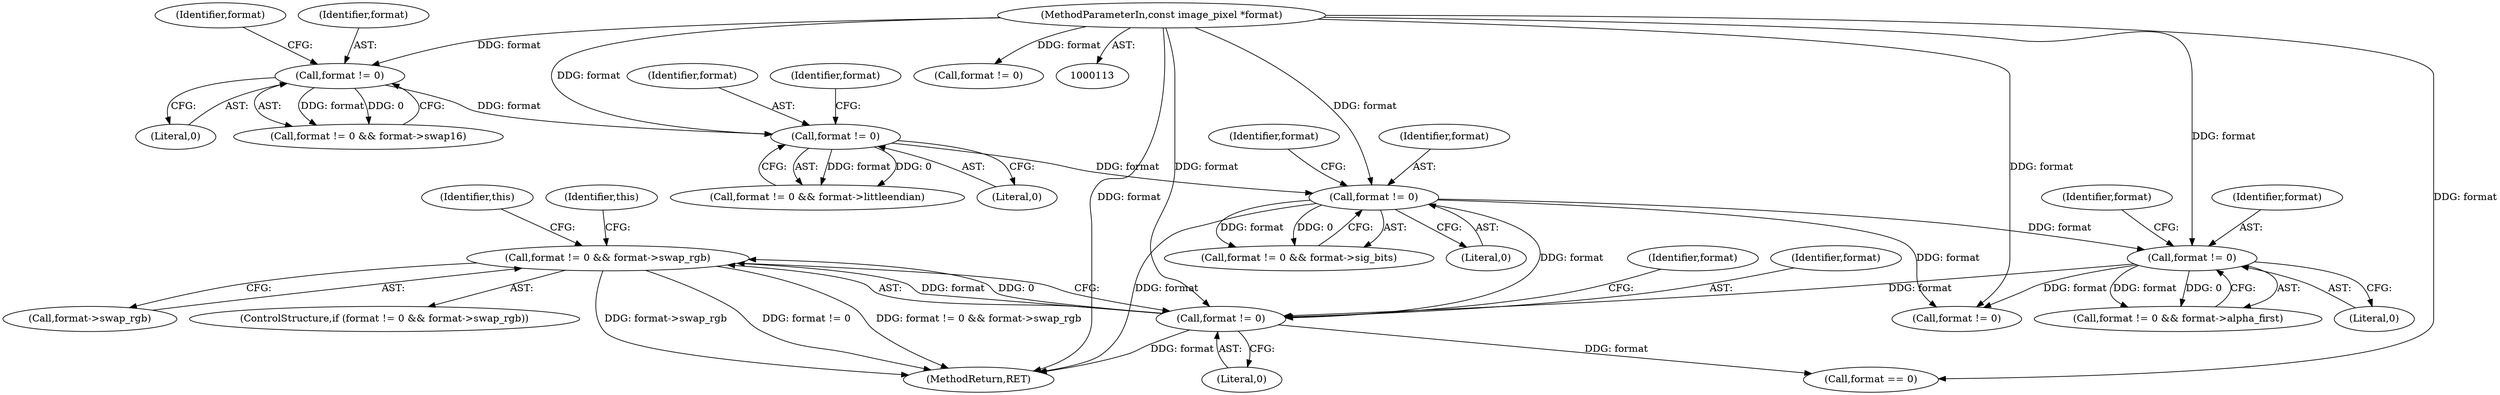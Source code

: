 digraph "0_Android_9d4853418ab2f754c2b63e091c29c5529b8b86ca_51@pointer" {
"1000343" [label="(Call,format != 0 && format->swap_rgb)"];
"1000344" [label="(Call,format != 0)"];
"1000283" [label="(Call,format != 0)"];
"1000165" [label="(Call,format != 0)"];
"1000155" [label="(Call,format != 0)"];
"1000145" [label="(Call,format != 0)"];
"1000120" [label="(MethodParameterIn,const image_pixel *format)"];
"1000157" [label="(Literal,0)"];
"1000154" [label="(Call,format != 0 && format->littleendian)"];
"1000344" [label="(Call,format != 0)"];
"1000283" [label="(Call,format != 0)"];
"1000282" [label="(Call,format != 0 && format->alpha_first)"];
"1000348" [label="(Identifier,format)"];
"1000412" [label="(Call,format == 0)"];
"1000156" [label="(Identifier,format)"];
"1000155" [label="(Call,format != 0)"];
"1000346" [label="(Literal,0)"];
"1000284" [label="(Identifier,format)"];
"1000164" [label="(Call,format != 0 && format->sig_bits)"];
"1000147" [label="(Literal,0)"];
"1000347" [label="(Call,format->swap_rgb)"];
"1000169" [label="(Identifier,format)"];
"1000165" [label="(Call,format != 0)"];
"1000366" [label="(Identifier,this)"];
"1000287" [label="(Identifier,format)"];
"1000145" [label="(Call,format != 0)"];
"1000149" [label="(Identifier,format)"];
"1000342" [label="(ControlStructure,if (format != 0 && format->swap_rgb))"];
"1000542" [label="(MethodReturn,RET)"];
"1000345" [label="(Identifier,format)"];
"1000120" [label="(MethodParameterIn,const image_pixel *format)"];
"1000167" [label="(Literal,0)"];
"1000285" [label="(Literal,0)"];
"1000146" [label="(Identifier,format)"];
"1000352" [label="(Identifier,this)"];
"1000380" [label="(Call,format != 0)"];
"1000166" [label="(Identifier,format)"];
"1000159" [label="(Identifier,format)"];
"1000343" [label="(Call,format != 0 && format->swap_rgb)"];
"1000434" [label="(Call,format != 0)"];
"1000144" [label="(Call,format != 0 && format->swap16)"];
"1000343" -> "1000342"  [label="AST: "];
"1000343" -> "1000344"  [label="CFG: "];
"1000343" -> "1000347"  [label="CFG: "];
"1000344" -> "1000343"  [label="AST: "];
"1000347" -> "1000343"  [label="AST: "];
"1000352" -> "1000343"  [label="CFG: "];
"1000366" -> "1000343"  [label="CFG: "];
"1000343" -> "1000542"  [label="DDG: format != 0"];
"1000343" -> "1000542"  [label="DDG: format != 0 && format->swap_rgb"];
"1000343" -> "1000542"  [label="DDG: format->swap_rgb"];
"1000344" -> "1000343"  [label="DDG: format"];
"1000344" -> "1000343"  [label="DDG: 0"];
"1000344" -> "1000346"  [label="CFG: "];
"1000345" -> "1000344"  [label="AST: "];
"1000346" -> "1000344"  [label="AST: "];
"1000348" -> "1000344"  [label="CFG: "];
"1000344" -> "1000542"  [label="DDG: format"];
"1000283" -> "1000344"  [label="DDG: format"];
"1000165" -> "1000344"  [label="DDG: format"];
"1000120" -> "1000344"  [label="DDG: format"];
"1000344" -> "1000412"  [label="DDG: format"];
"1000283" -> "1000282"  [label="AST: "];
"1000283" -> "1000285"  [label="CFG: "];
"1000284" -> "1000283"  [label="AST: "];
"1000285" -> "1000283"  [label="AST: "];
"1000287" -> "1000283"  [label="CFG: "];
"1000282" -> "1000283"  [label="CFG: "];
"1000283" -> "1000282"  [label="DDG: format"];
"1000283" -> "1000282"  [label="DDG: 0"];
"1000165" -> "1000283"  [label="DDG: format"];
"1000120" -> "1000283"  [label="DDG: format"];
"1000283" -> "1000380"  [label="DDG: format"];
"1000165" -> "1000164"  [label="AST: "];
"1000165" -> "1000167"  [label="CFG: "];
"1000166" -> "1000165"  [label="AST: "];
"1000167" -> "1000165"  [label="AST: "];
"1000169" -> "1000165"  [label="CFG: "];
"1000164" -> "1000165"  [label="CFG: "];
"1000165" -> "1000542"  [label="DDG: format"];
"1000165" -> "1000164"  [label="DDG: format"];
"1000165" -> "1000164"  [label="DDG: 0"];
"1000155" -> "1000165"  [label="DDG: format"];
"1000120" -> "1000165"  [label="DDG: format"];
"1000165" -> "1000380"  [label="DDG: format"];
"1000155" -> "1000154"  [label="AST: "];
"1000155" -> "1000157"  [label="CFG: "];
"1000156" -> "1000155"  [label="AST: "];
"1000157" -> "1000155"  [label="AST: "];
"1000159" -> "1000155"  [label="CFG: "];
"1000154" -> "1000155"  [label="CFG: "];
"1000155" -> "1000154"  [label="DDG: format"];
"1000155" -> "1000154"  [label="DDG: 0"];
"1000145" -> "1000155"  [label="DDG: format"];
"1000120" -> "1000155"  [label="DDG: format"];
"1000145" -> "1000144"  [label="AST: "];
"1000145" -> "1000147"  [label="CFG: "];
"1000146" -> "1000145"  [label="AST: "];
"1000147" -> "1000145"  [label="AST: "];
"1000149" -> "1000145"  [label="CFG: "];
"1000144" -> "1000145"  [label="CFG: "];
"1000145" -> "1000144"  [label="DDG: format"];
"1000145" -> "1000144"  [label="DDG: 0"];
"1000120" -> "1000145"  [label="DDG: format"];
"1000120" -> "1000113"  [label="AST: "];
"1000120" -> "1000542"  [label="DDG: format"];
"1000120" -> "1000380"  [label="DDG: format"];
"1000120" -> "1000412"  [label="DDG: format"];
"1000120" -> "1000434"  [label="DDG: format"];
}

